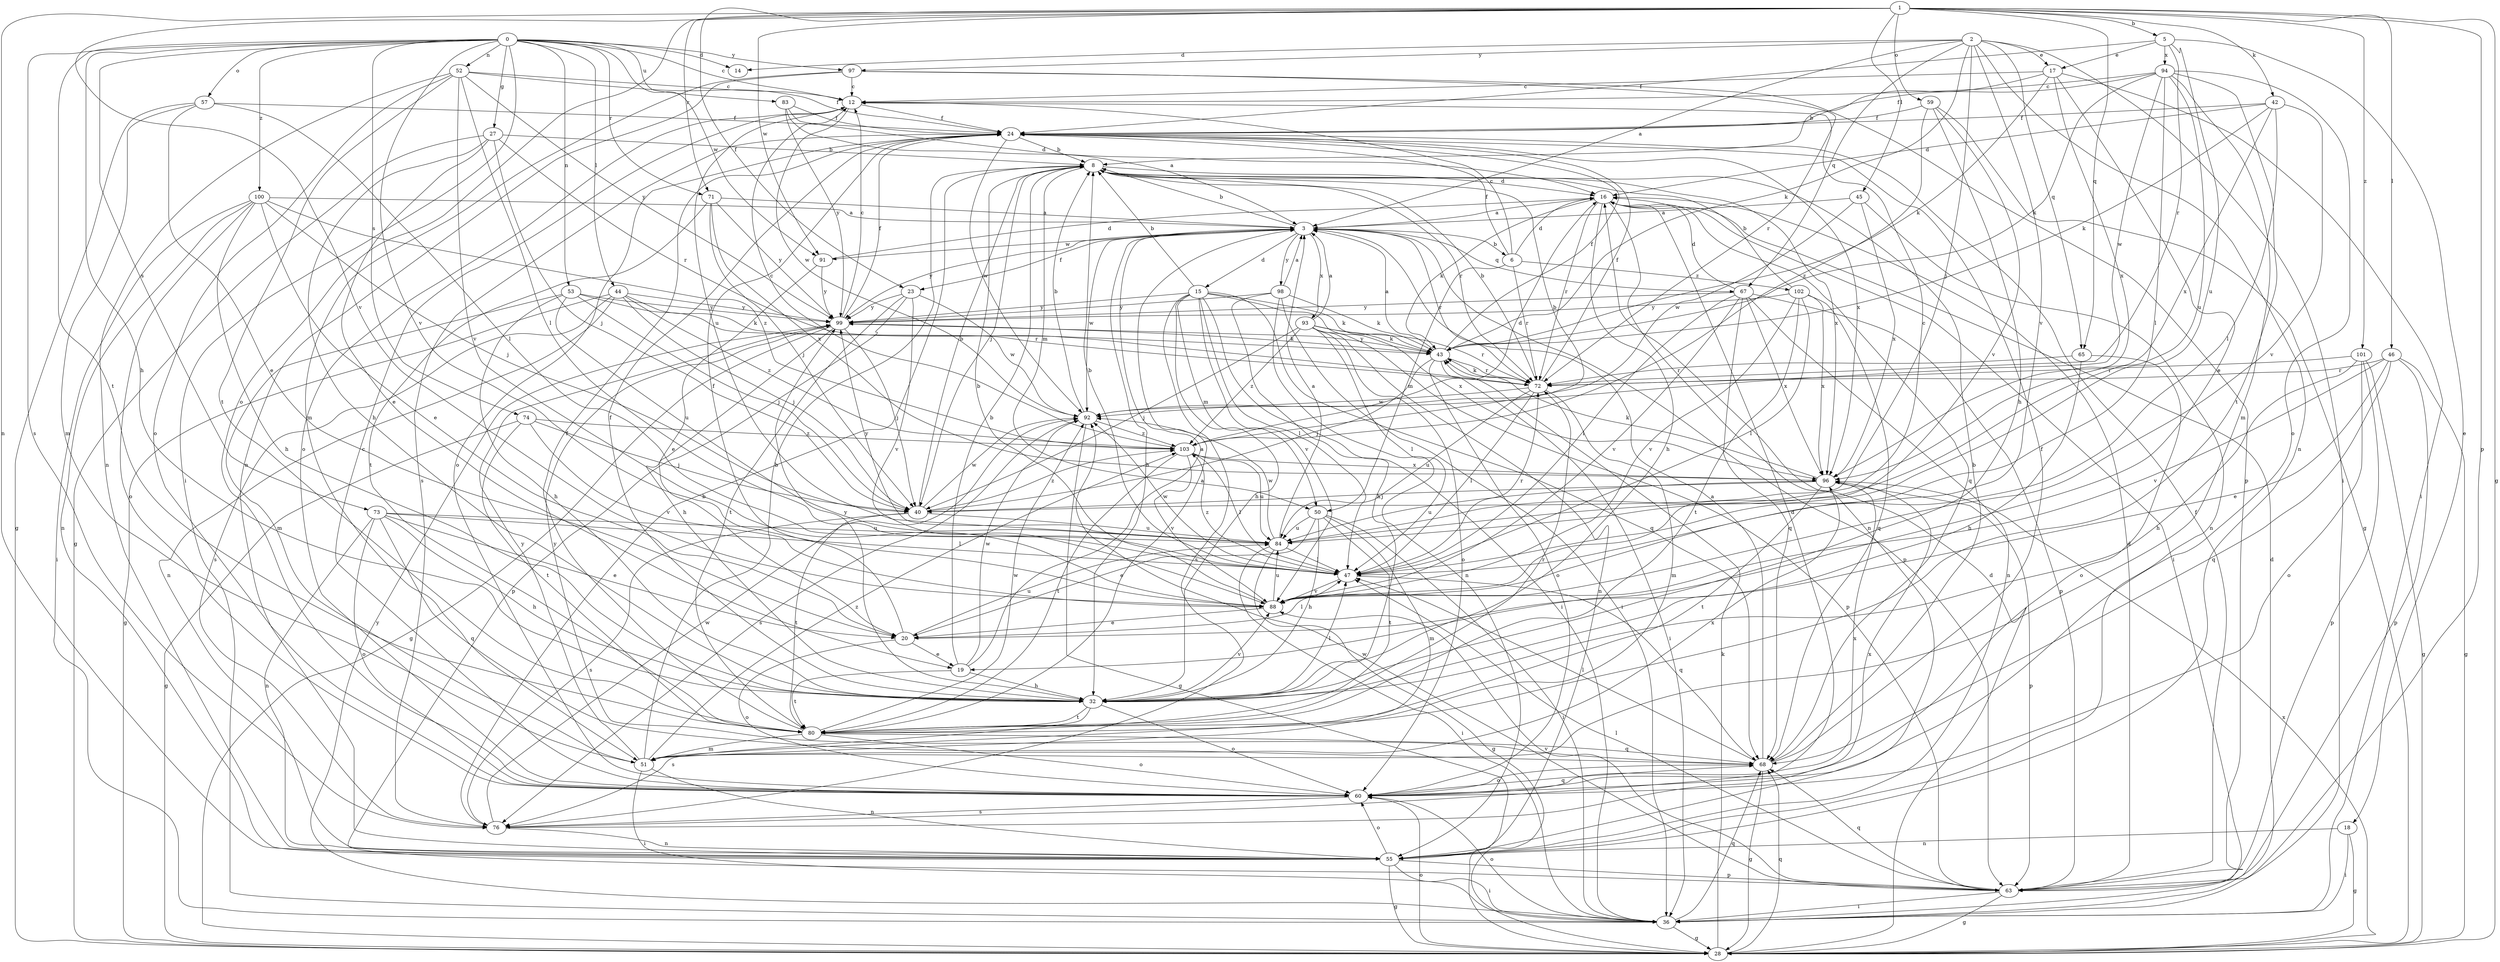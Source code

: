strict digraph  {
0;
1;
2;
3;
5;
6;
8;
12;
14;
15;
16;
17;
18;
19;
20;
23;
24;
27;
28;
32;
36;
40;
42;
43;
44;
45;
46;
47;
50;
51;
52;
53;
55;
57;
59;
60;
63;
65;
67;
68;
71;
72;
73;
74;
76;
80;
83;
84;
88;
91;
92;
93;
94;
96;
97;
98;
99;
100;
101;
102;
103;
0 -> 12  [label=c];
0 -> 14  [label=d];
0 -> 27  [label=g];
0 -> 32  [label=h];
0 -> 36  [label=i];
0 -> 44  [label=l];
0 -> 52  [label=n];
0 -> 53  [label=n];
0 -> 57  [label=o];
0 -> 71  [label=r];
0 -> 73  [label=s];
0 -> 74  [label=s];
0 -> 76  [label=s];
0 -> 80  [label=t];
0 -> 83  [label=u];
0 -> 88  [label=v];
0 -> 91  [label=w];
0 -> 97  [label=y];
0 -> 100  [label=z];
1 -> 5  [label=b];
1 -> 23  [label=f];
1 -> 28  [label=g];
1 -> 42  [label=k];
1 -> 45  [label=l];
1 -> 46  [label=l];
1 -> 55  [label=n];
1 -> 59  [label=o];
1 -> 60  [label=o];
1 -> 63  [label=p];
1 -> 65  [label=q];
1 -> 71  [label=r];
1 -> 88  [label=v];
1 -> 91  [label=w];
1 -> 101  [label=z];
2 -> 3  [label=a];
2 -> 14  [label=d];
2 -> 17  [label=e];
2 -> 36  [label=i];
2 -> 40  [label=j];
2 -> 43  [label=k];
2 -> 55  [label=n];
2 -> 65  [label=q];
2 -> 67  [label=q];
2 -> 88  [label=v];
2 -> 97  [label=y];
3 -> 6  [label=b];
3 -> 8  [label=b];
3 -> 15  [label=d];
3 -> 23  [label=f];
3 -> 32  [label=h];
3 -> 63  [label=p];
3 -> 67  [label=q];
3 -> 72  [label=r];
3 -> 91  [label=w];
3 -> 92  [label=w];
3 -> 93  [label=x];
3 -> 98  [label=y];
3 -> 99  [label=y];
5 -> 17  [label=e];
5 -> 18  [label=e];
5 -> 24  [label=f];
5 -> 72  [label=r];
5 -> 84  [label=u];
5 -> 94  [label=x];
6 -> 12  [label=c];
6 -> 16  [label=d];
6 -> 24  [label=f];
6 -> 50  [label=m];
6 -> 72  [label=r];
6 -> 102  [label=z];
8 -> 16  [label=d];
8 -> 40  [label=j];
8 -> 50  [label=m];
8 -> 72  [label=r];
8 -> 96  [label=x];
12 -> 24  [label=f];
12 -> 60  [label=o];
12 -> 84  [label=u];
12 -> 92  [label=w];
15 -> 8  [label=b];
15 -> 32  [label=h];
15 -> 36  [label=i];
15 -> 43  [label=k];
15 -> 47  [label=l];
15 -> 50  [label=m];
15 -> 68  [label=q];
15 -> 76  [label=s];
15 -> 88  [label=v];
15 -> 96  [label=x];
15 -> 99  [label=y];
16 -> 3  [label=a];
16 -> 32  [label=h];
16 -> 36  [label=i];
16 -> 43  [label=k];
16 -> 55  [label=n];
16 -> 68  [label=q];
16 -> 72  [label=r];
17 -> 8  [label=b];
17 -> 12  [label=c];
17 -> 19  [label=e];
17 -> 36  [label=i];
17 -> 43  [label=k];
17 -> 96  [label=x];
18 -> 28  [label=g];
18 -> 36  [label=i];
18 -> 55  [label=n];
19 -> 3  [label=a];
19 -> 8  [label=b];
19 -> 32  [label=h];
19 -> 80  [label=t];
19 -> 92  [label=w];
20 -> 19  [label=e];
20 -> 24  [label=f];
20 -> 47  [label=l];
20 -> 60  [label=o];
20 -> 84  [label=u];
23 -> 63  [label=p];
23 -> 80  [label=t];
23 -> 88  [label=v];
23 -> 92  [label=w];
23 -> 99  [label=y];
24 -> 8  [label=b];
24 -> 60  [label=o];
24 -> 76  [label=s];
24 -> 92  [label=w];
24 -> 96  [label=x];
27 -> 8  [label=b];
27 -> 19  [label=e];
27 -> 28  [label=g];
27 -> 32  [label=h];
27 -> 40  [label=j];
27 -> 72  [label=r];
28 -> 16  [label=d];
28 -> 43  [label=k];
28 -> 60  [label=o];
28 -> 68  [label=q];
28 -> 96  [label=x];
32 -> 24  [label=f];
32 -> 47  [label=l];
32 -> 60  [label=o];
32 -> 76  [label=s];
32 -> 80  [label=t];
32 -> 88  [label=v];
32 -> 99  [label=y];
36 -> 16  [label=d];
36 -> 28  [label=g];
36 -> 60  [label=o];
36 -> 68  [label=q];
36 -> 99  [label=y];
40 -> 8  [label=b];
40 -> 76  [label=s];
40 -> 80  [label=t];
40 -> 84  [label=u];
40 -> 92  [label=w];
40 -> 103  [label=z];
42 -> 16  [label=d];
42 -> 24  [label=f];
42 -> 43  [label=k];
42 -> 47  [label=l];
42 -> 88  [label=v];
42 -> 96  [label=x];
43 -> 3  [label=a];
43 -> 24  [label=f];
43 -> 36  [label=i];
43 -> 40  [label=j];
43 -> 60  [label=o];
43 -> 72  [label=r];
43 -> 99  [label=y];
44 -> 28  [label=g];
44 -> 40  [label=j];
44 -> 43  [label=k];
44 -> 55  [label=n];
44 -> 76  [label=s];
44 -> 99  [label=y];
44 -> 103  [label=z];
45 -> 3  [label=a];
45 -> 55  [label=n];
45 -> 92  [label=w];
45 -> 96  [label=x];
46 -> 20  [label=e];
46 -> 28  [label=g];
46 -> 63  [label=p];
46 -> 68  [label=q];
46 -> 72  [label=r];
46 -> 88  [label=v];
47 -> 8  [label=b];
47 -> 68  [label=q];
47 -> 72  [label=r];
47 -> 88  [label=v];
47 -> 92  [label=w];
47 -> 103  [label=z];
50 -> 20  [label=e];
50 -> 32  [label=h];
50 -> 36  [label=i];
50 -> 51  [label=m];
50 -> 80  [label=t];
50 -> 84  [label=u];
51 -> 8  [label=b];
51 -> 36  [label=i];
51 -> 55  [label=n];
51 -> 96  [label=x];
51 -> 99  [label=y];
51 -> 103  [label=z];
52 -> 12  [label=c];
52 -> 24  [label=f];
52 -> 47  [label=l];
52 -> 55  [label=n];
52 -> 60  [label=o];
52 -> 80  [label=t];
52 -> 88  [label=v];
52 -> 99  [label=y];
53 -> 32  [label=h];
53 -> 40  [label=j];
53 -> 51  [label=m];
53 -> 72  [label=r];
53 -> 84  [label=u];
53 -> 99  [label=y];
55 -> 28  [label=g];
55 -> 36  [label=i];
55 -> 60  [label=o];
55 -> 63  [label=p];
57 -> 20  [label=e];
57 -> 24  [label=f];
57 -> 28  [label=g];
57 -> 47  [label=l];
57 -> 51  [label=m];
59 -> 24  [label=f];
59 -> 28  [label=g];
59 -> 32  [label=h];
59 -> 88  [label=v];
59 -> 103  [label=z];
60 -> 12  [label=c];
60 -> 68  [label=q];
60 -> 76  [label=s];
60 -> 96  [label=x];
63 -> 16  [label=d];
63 -> 24  [label=f];
63 -> 28  [label=g];
63 -> 36  [label=i];
63 -> 47  [label=l];
63 -> 68  [label=q];
63 -> 88  [label=v];
63 -> 92  [label=w];
65 -> 32  [label=h];
65 -> 60  [label=o];
65 -> 72  [label=r];
67 -> 16  [label=d];
67 -> 47  [label=l];
67 -> 55  [label=n];
67 -> 63  [label=p];
67 -> 68  [label=q];
67 -> 88  [label=v];
67 -> 96  [label=x];
67 -> 99  [label=y];
68 -> 3  [label=a];
68 -> 8  [label=b];
68 -> 24  [label=f];
68 -> 28  [label=g];
68 -> 47  [label=l];
68 -> 60  [label=o];
68 -> 99  [label=y];
71 -> 3  [label=a];
71 -> 40  [label=j];
71 -> 80  [label=t];
71 -> 96  [label=x];
71 -> 99  [label=y];
72 -> 8  [label=b];
72 -> 24  [label=f];
72 -> 43  [label=k];
72 -> 47  [label=l];
72 -> 51  [label=m];
72 -> 84  [label=u];
72 -> 92  [label=w];
73 -> 20  [label=e];
73 -> 32  [label=h];
73 -> 47  [label=l];
73 -> 55  [label=n];
73 -> 60  [label=o];
73 -> 68  [label=q];
73 -> 84  [label=u];
74 -> 28  [label=g];
74 -> 40  [label=j];
74 -> 80  [label=t];
74 -> 88  [label=v];
74 -> 103  [label=z];
76 -> 8  [label=b];
76 -> 16  [label=d];
76 -> 55  [label=n];
76 -> 92  [label=w];
76 -> 96  [label=x];
80 -> 3  [label=a];
80 -> 24  [label=f];
80 -> 51  [label=m];
80 -> 60  [label=o];
80 -> 68  [label=q];
80 -> 72  [label=r];
80 -> 92  [label=w];
83 -> 3  [label=a];
83 -> 16  [label=d];
83 -> 24  [label=f];
83 -> 99  [label=y];
84 -> 3  [label=a];
84 -> 12  [label=c];
84 -> 28  [label=g];
84 -> 36  [label=i];
84 -> 47  [label=l];
84 -> 92  [label=w];
84 -> 99  [label=y];
88 -> 8  [label=b];
88 -> 20  [label=e];
88 -> 84  [label=u];
91 -> 16  [label=d];
91 -> 20  [label=e];
91 -> 99  [label=y];
92 -> 8  [label=b];
92 -> 28  [label=g];
92 -> 76  [label=s];
92 -> 103  [label=z];
93 -> 3  [label=a];
93 -> 40  [label=j];
93 -> 43  [label=k];
93 -> 47  [label=l];
93 -> 55  [label=n];
93 -> 60  [label=o];
93 -> 63  [label=p];
93 -> 72  [label=r];
93 -> 103  [label=z];
94 -> 12  [label=c];
94 -> 24  [label=f];
94 -> 43  [label=k];
94 -> 47  [label=l];
94 -> 51  [label=m];
94 -> 60  [label=o];
94 -> 80  [label=t];
94 -> 84  [label=u];
94 -> 92  [label=w];
96 -> 40  [label=j];
96 -> 43  [label=k];
96 -> 63  [label=p];
96 -> 80  [label=t];
96 -> 84  [label=u];
97 -> 12  [label=c];
97 -> 51  [label=m];
97 -> 55  [label=n];
97 -> 63  [label=p];
97 -> 72  [label=r];
98 -> 3  [label=a];
98 -> 32  [label=h];
98 -> 36  [label=i];
98 -> 43  [label=k];
98 -> 55  [label=n];
98 -> 99  [label=y];
99 -> 12  [label=c];
99 -> 24  [label=f];
99 -> 28  [label=g];
99 -> 32  [label=h];
99 -> 40  [label=j];
99 -> 43  [label=k];
100 -> 3  [label=a];
100 -> 20  [label=e];
100 -> 32  [label=h];
100 -> 36  [label=i];
100 -> 40  [label=j];
100 -> 55  [label=n];
100 -> 60  [label=o];
100 -> 103  [label=z];
101 -> 28  [label=g];
101 -> 32  [label=h];
101 -> 60  [label=o];
101 -> 63  [label=p];
101 -> 72  [label=r];
102 -> 8  [label=b];
102 -> 47  [label=l];
102 -> 68  [label=q];
102 -> 80  [label=t];
102 -> 88  [label=v];
102 -> 96  [label=x];
102 -> 99  [label=y];
103 -> 8  [label=b];
103 -> 12  [label=c];
103 -> 16  [label=d];
103 -> 47  [label=l];
103 -> 80  [label=t];
103 -> 84  [label=u];
103 -> 88  [label=v];
103 -> 96  [label=x];
}
